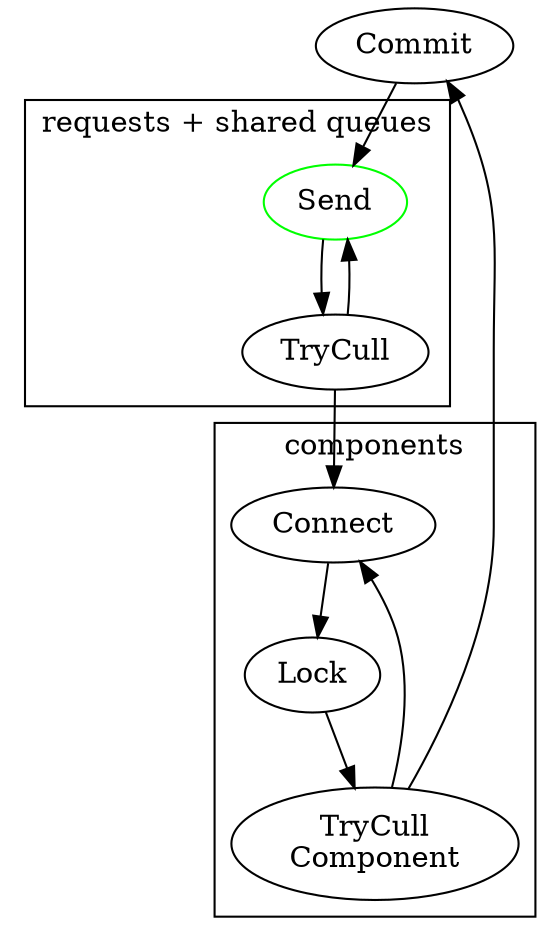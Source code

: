 digraph control_state {
	graph [bb="0,0,195,463.74"];
	node [label="\N"];
	subgraph cluster_b {
		graph [bb="8,64,142,300.74",
			label=components,
			lheight=0.21,
			lp="75,289.24",
			lwidth=0.97
		];
		Connect	[height=0.5,
			pos="92,251.74",
			width=1.1555];
		Lock	[height=0.5,
			pos="60,179.74",
			width=0.83048];
		Connect -> Lock	[pos="e,67.675,197.53 84.254,233.8 80.559,225.71 76.055,215.86 71.937,206.85"];
		TryCullC	[height=0.74639,
			label="TryCull\nComponent",
			pos="75,98.87",
			width=1.6303];
		TryCullC -> Connect	[pos="e,96.007,233.54 87.367,125.43 91.996,136.35 96.69,149.4 99,161.74 102.83,182.18 100.72,205.64 97.847,223.34"];
		Lock -> TryCullC	[pos="e,70.098,125.65 63.255,161.63 64.707,153.99 66.476,144.69 68.196,135.64"];
	}
	subgraph c {
		Send	[color=green,
			height=0.5,
			pos="94,406.74",
			width=0.81243];
		Commit	[height=0.5,
			pos="118,18",
			width=1.1193];
		Commit -> Send	[pos="e,110.34,391.57 130.41,35.232 136.06,43.433 142.3,53.792 146,64 163.54,112.41 162,127.25 162,178.74 162,252.74 162,252.74 162,252.74 \
162,298.15 161.41,312.17 141,352.74 135.18,364.3 126.21,375.3 117.66,384.26"];
		Connect;
		TryCullC;
		TryCullC -> Commit	[pos="e,108.93,35.639 88.842,72.481 93.726,63.524 99.215,53.455 104.1,44.489"];
	}
	subgraph cluster_a {
		graph [bb="29,308.74,187,455.74",
			label="requests + shared queues",
			lheight=0.21,
			lp="108,444.24",
			lwidth=1.97
		];
		Send;
		TryCull	[height=0.5,
			pos="94,334.74",
			width=1.0652];
		Send -> TryCull	[pos="e,88.138,352.53 88.122,388.8 87.291,380.97 87.054,371.49 87.41,362.72"];
		TryCull -> Send	[pos="e,99.878,388.8 99.862,352.53 100.7,360.33 100.94,369.81 100.6,378.59"];
	}
	TryCull -> Connect	[pos="e,92.424,269.89 93.576,316.56 93.313,305.93 92.971,292.05 92.672,279.94"];
}
